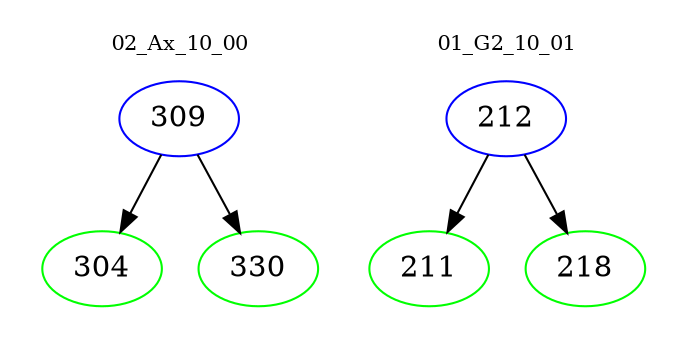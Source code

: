 digraph{
subgraph cluster_0 {
color = white
label = "02_Ax_10_00";
fontsize=10;
T0_309 [label="309", color="blue"]
T0_309 -> T0_304 [color="black"]
T0_304 [label="304", color="green"]
T0_309 -> T0_330 [color="black"]
T0_330 [label="330", color="green"]
}
subgraph cluster_1 {
color = white
label = "01_G2_10_01";
fontsize=10;
T1_212 [label="212", color="blue"]
T1_212 -> T1_211 [color="black"]
T1_211 [label="211", color="green"]
T1_212 -> T1_218 [color="black"]
T1_218 [label="218", color="green"]
}
}

